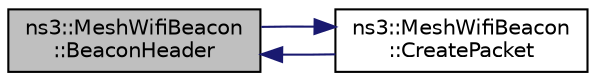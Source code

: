 digraph "ns3::MeshWifiBeacon::BeaconHeader"
{
  edge [fontname="Helvetica",fontsize="10",labelfontname="Helvetica",labelfontsize="10"];
  node [fontname="Helvetica",fontsize="10",shape=record];
  rankdir="LR";
  Node1 [label="ns3::MeshWifiBeacon\l::BeaconHeader",height=0.2,width=0.4,color="black", fillcolor="grey75", style="filled", fontcolor="black"];
  Node1 -> Node2 [dir="back",color="midnightblue",fontsize="10",style="solid"];
  Node2 [label="ns3::MeshWifiBeacon\l::CreatePacket",height=0.2,width=0.4,color="black", fillcolor="white", style="filled",URL="$db/d10/classns3_1_1MeshWifiBeacon.html#a826279378f1756d0f201bae17bbdae90",tooltip="Create frame = { beacon header + all information elements sorted by ElementId () }. "];
  Node2 -> Node1 [dir="back",color="midnightblue",fontsize="10",style="solid"];
}
